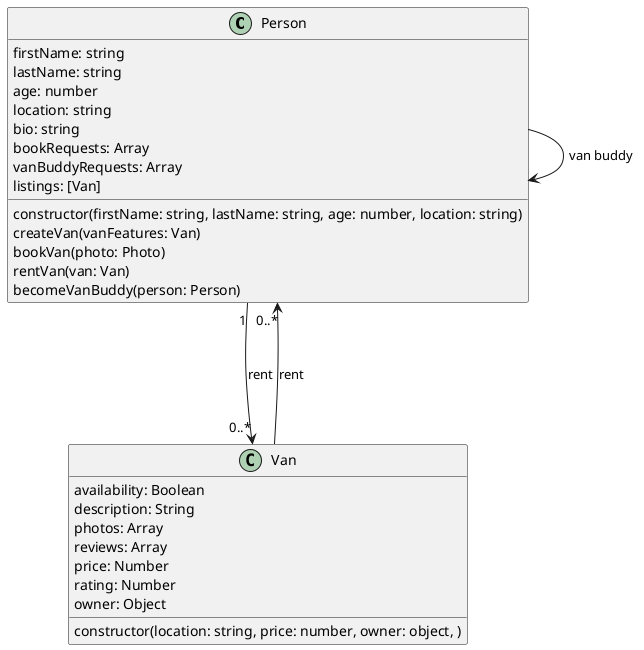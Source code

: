 @startuml Caravansary

class Person {
  firstName: string
  lastName: string
  age: number
  location: string
  bio: string
  bookRequests: Array
  vanBuddyRequests: Array
  listings: [Van]

  constructor(firstName: string, lastName: string, age: number, location: string)
  createVan(vanFeatures: Van)
  bookVan(photo: Photo)
  rentVan(van: Van)
  becomeVanBuddy(person: Person)
}

class Van {
  availability: Boolean
  description: String
  photos: Array
  reviews: Array
  price: Number
  rating: Number
  owner: Object

  constructor(location: string, price: number, owner: object, )
}

Person "1"---> "0..*"Van : rent
Van ---> "0..*" Person : rent
Person --> Person : van buddy

@enduml